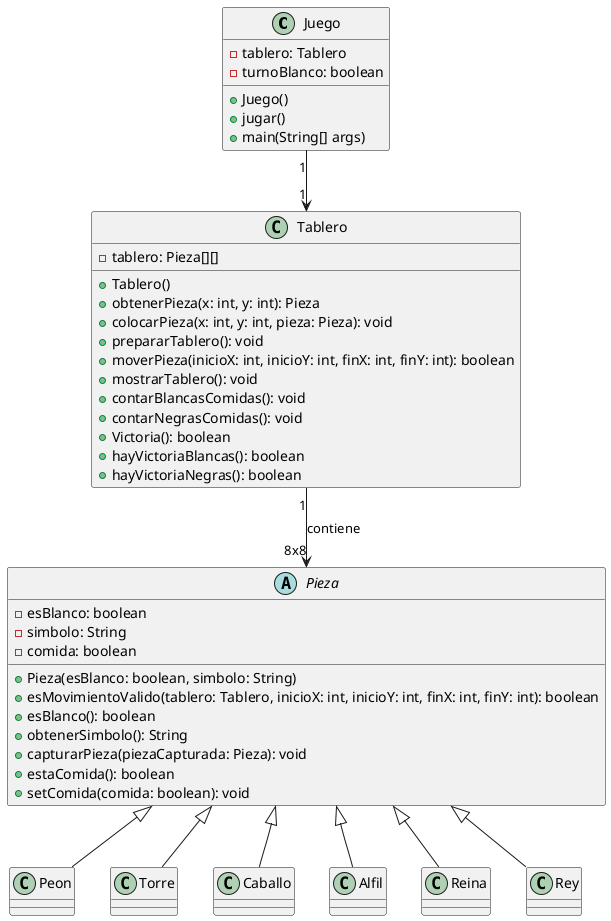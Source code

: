 @startuml
class Juego {
  - tablero: Tablero
  - turnoBlanco: boolean
  + Juego()
  + jugar()
  + main(String[] args)
}

class Tablero {
  - tablero: Pieza[][]
  + Tablero()
  + obtenerPieza(x: int, y: int): Pieza
  + colocarPieza(x: int, y: int, pieza: Pieza): void
  + prepararTablero(): void
  + moverPieza(inicioX: int, inicioY: int, finX: int, finY: int): boolean
  + mostrarTablero(): void
  + contarBlancasComidas(): void
  + contarNegrasComidas(): void
  + Victoria(): boolean
  + hayVictoriaBlancas(): boolean
  + hayVictoriaNegras(): boolean
}

abstract class Pieza {
  - esBlanco: boolean
  - simbolo: String
  + Pieza(esBlanco: boolean, simbolo: String)
  + esMovimientoValido(tablero: Tablero, inicioX: int, inicioY: int, finX: int, finY: int): boolean
  + esBlanco(): boolean
  + obtenerSimbolo(): String
  + capturarPieza(piezaCapturada: Pieza): void
  - comida: boolean
  + estaComida(): boolean
  + setComida(comida: boolean): void
}

Juego "1" --> "1" Tablero
Tablero "1" --> "8x8" Pieza : contiene
Pieza <|-- Peon
Pieza <|-- Torre
Pieza <|-- Caballo
Pieza <|-- Alfil
Pieza <|-- Reina
Pieza <|-- Rey

@enduml